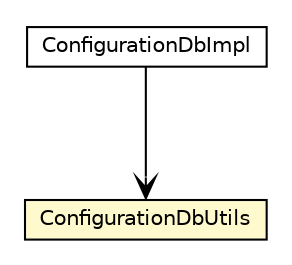 #!/usr/local/bin/dot
#
# Class diagram 
# Generated by UMLGraph version R5_6_6-8-g8d7759 (http://www.umlgraph.org/)
#

digraph G {
	edge [fontname="Helvetica",fontsize=10,labelfontname="Helvetica",labelfontsize=10];
	node [fontname="Helvetica",fontsize=10,shape=plaintext];
	nodesep=0.25;
	ranksep=0.5;
	// org.dayatang.configuration.impl.ConfigurationDbUtils
	c101 [label=<<table title="org.dayatang.configuration.impl.ConfigurationDbUtils" border="0" cellborder="1" cellspacing="0" cellpadding="2" port="p" bgcolor="lemonChiffon" href="./ConfigurationDbUtils.html">
		<tr><td><table border="0" cellspacing="0" cellpadding="1">
<tr><td align="center" balign="center"> ConfigurationDbUtils </td></tr>
		</table></td></tr>
		</table>>, URL="./ConfigurationDbUtils.html", fontname="Helvetica", fontcolor="black", fontsize=10.0];
	// org.dayatang.configuration.impl.ConfigurationDbImpl
	c102 [label=<<table title="org.dayatang.configuration.impl.ConfigurationDbImpl" border="0" cellborder="1" cellspacing="0" cellpadding="2" port="p" href="./ConfigurationDbImpl.html">
		<tr><td><table border="0" cellspacing="0" cellpadding="1">
<tr><td align="center" balign="center"> ConfigurationDbImpl </td></tr>
		</table></td></tr>
		</table>>, URL="./ConfigurationDbImpl.html", fontname="Helvetica", fontcolor="black", fontsize=10.0];
	// org.dayatang.configuration.impl.ConfigurationDbImpl NAVASSOC org.dayatang.configuration.impl.ConfigurationDbUtils
	c102:p -> c101:p [taillabel="", label=" "headlabel="", fontname="Helvetica", fontcolor="black", fontsize=10.0, color="black", arrowhead=open];
}

